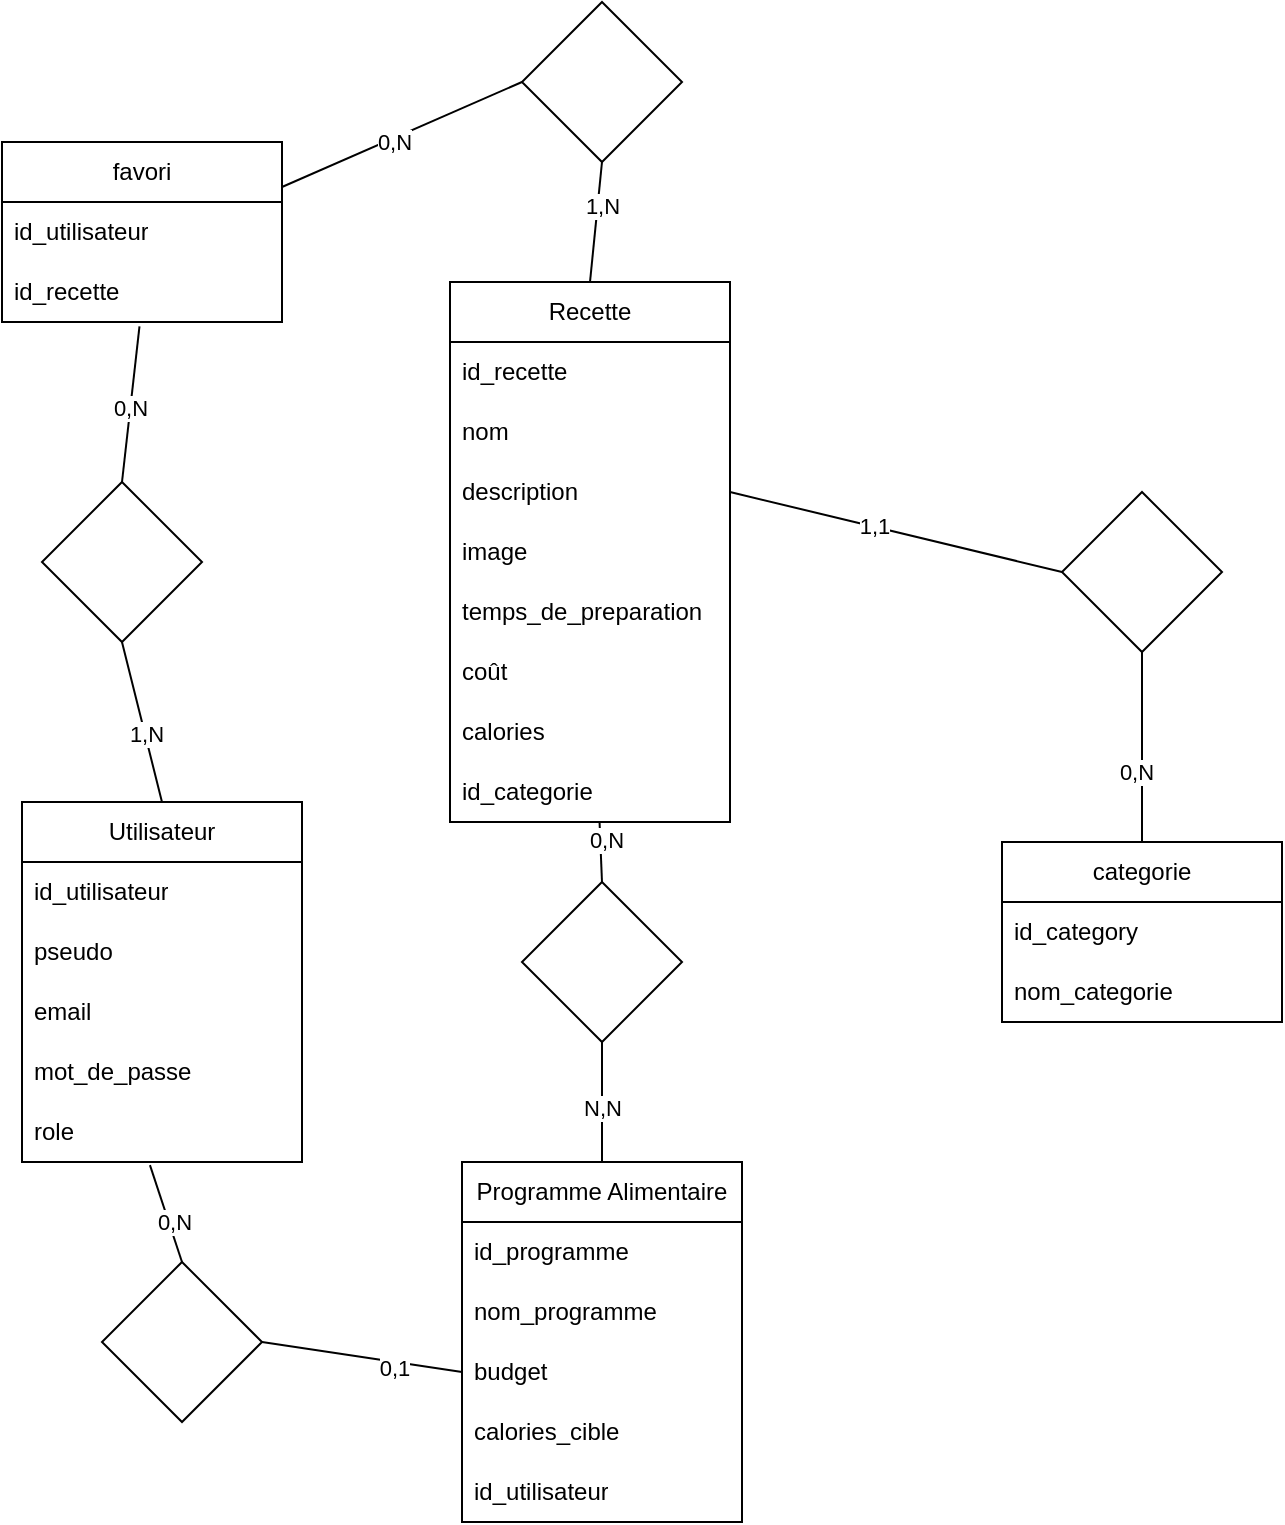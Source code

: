 <mxfile version="26.0.4">
  <diagram name="Page-1" id="ygcFmfasANPYHzWzQTW5">
    <mxGraphModel dx="1290" dy="1790" grid="1" gridSize="10" guides="1" tooltips="1" connect="1" arrows="1" fold="1" page="1" pageScale="1" pageWidth="827" pageHeight="1169" math="0" shadow="0">
      <root>
        <mxCell id="0" />
        <mxCell id="1" parent="0" />
        <mxCell id="SD5bwX04o9MKnAle38pQ-1" value="Utilisateur" style="swimlane;fontStyle=0;childLayout=stackLayout;horizontal=1;startSize=30;horizontalStack=0;resizeParent=1;resizeParentMax=0;resizeLast=0;collapsible=1;marginBottom=0;whiteSpace=wrap;html=1;" parent="1" vertex="1">
          <mxGeometry x="60" y="240" width="140" height="180" as="geometry" />
        </mxCell>
        <mxCell id="SD5bwX04o9MKnAle38pQ-2" value="id_utilisateur" style="text;strokeColor=none;fillColor=none;align=left;verticalAlign=middle;spacingLeft=4;spacingRight=4;overflow=hidden;points=[[0,0.5],[1,0.5]];portConstraint=eastwest;rotatable=0;whiteSpace=wrap;html=1;" parent="SD5bwX04o9MKnAle38pQ-1" vertex="1">
          <mxGeometry y="30" width="140" height="30" as="geometry" />
        </mxCell>
        <mxCell id="SD5bwX04o9MKnAle38pQ-3" value="pseudo" style="text;strokeColor=none;fillColor=none;align=left;verticalAlign=middle;spacingLeft=4;spacingRight=4;overflow=hidden;points=[[0,0.5],[1,0.5]];portConstraint=eastwest;rotatable=0;whiteSpace=wrap;html=1;" parent="SD5bwX04o9MKnAle38pQ-1" vertex="1">
          <mxGeometry y="60" width="140" height="30" as="geometry" />
        </mxCell>
        <mxCell id="SD5bwX04o9MKnAle38pQ-4" value="email&lt;span style=&quot;color: rgba(0, 0, 0, 0); font-family: monospace; font-size: 0px; text-wrap: nowrap;&quot;&gt;%3CmxGraphModel%3E%3Croot%3E%3CmxCell%20id%3D%220%22%2F%3E%3CmxCell%20id%3D%221%22%20parent%3D%220%22%2F%3E%3CmxCell%20id%3D%222%22%20value%3D%22Utilisateur%22%20style%3D%22swimlane%3BfontStyle%3D0%3BchildLayout%3DstackLayout%3Bhorizontal%3D1%3BstartSize%3D30%3BhorizontalStack%3D0%3BresizeParent%3D1%3BresizeParentMax%3D0%3BresizeLast%3D0%3Bcollapsible%3D1%3BmarginBottom%3D0%3BwhiteSpace%3Dwrap%3Bhtml%3D1%3B%22%20vertex%3D%221%22%20parent%3D%221%22%3E%3CmxGeometry%20x%3D%2270%22%20y%3D%22230%22%20width%3D%22140%22%20height%3D%22120%22%20as%3D%22geometry%22%2F%3E%3C%2FmxCell%3E%3CmxCell%20id%3D%223%22%20value%3D%22Item%201%22%20style%3D%22text%3BstrokeColor%3Dnone%3BfillColor%3Dnone%3Balign%3Dleft%3BverticalAlign%3Dmiddle%3BspacingLeft%3D4%3BspacingRight%3D4%3Boverflow%3Dhidden%3Bpoints%3D%5B%5B0%2C0.5%5D%2C%5B1%2C0.5%5D%5D%3BportConstraint%3Deastwest%3Brotatable%3D0%3BwhiteSpace%3Dwrap%3Bhtml%3D1%3B%22%20vertex%3D%221%22%20parent%3D%222%22%3E%3CmxGeometry%20y%3D%2230%22%20width%3D%22140%22%20height%3D%2230%22%20as%3D%22geometry%22%2F%3E%3C%2FmxCell%3E%3CmxCell%20id%3D%224%22%20value%3D%22Item%202%22%20style%3D%22text%3BstrokeColor%3Dnone%3BfillColor%3Dnone%3Balign%3Dleft%3BverticalAlign%3Dmiddle%3BspacingLeft%3D4%3BspacingRight%3D4%3Boverflow%3Dhidden%3Bpoints%3D%5B%5B0%2C0.5%5D%2C%5B1%2C0.5%5D%5D%3BportConstraint%3Deastwest%3Brotatable%3D0%3BwhiteSpace%3Dwrap%3Bhtml%3D1%3B%22%20vertex%3D%221%22%20parent%3D%222%22%3E%3CmxGeometry%20y%3D%2260%22%20width%3D%22140%22%20height%3D%2230%22%20as%3D%22geometry%22%2F%3E%3C%2FmxCell%3E%3CmxCell%20id%3D%225%22%20value%3D%22Item%203%22%20style%3D%22text%3BstrokeColor%3Dnone%3BfillColor%3Dnone%3Balign%3Dleft%3BverticalAlign%3Dmiddle%3BspacingLeft%3D4%3BspacingRight%3D4%3Boverflow%3Dhidden%3Bpoints%3D%5B%5B0%2C0.5%5D%2C%5B1%2C0.5%5D%5D%3BportConstraint%3Deastwest%3Brotatable%3D0%3BwhiteSpace%3Dwrap%3Bhtml%3D1%3B%22%20vertex%3D%221%22%20parent%3D%222%22%3E%3CmxGeometry%20y%3D%2290%22%20width%3D%22140%22%20height%3D%2230%22%20as%3D%22geometry%22%2F%3E%3C%2FmxCell%3E%3C%2Froot%3E%3C%2FmxGraphModel%3E&lt;/span&gt;" style="text;strokeColor=none;fillColor=none;align=left;verticalAlign=middle;spacingLeft=4;spacingRight=4;overflow=hidden;points=[[0,0.5],[1,0.5]];portConstraint=eastwest;rotatable=0;whiteSpace=wrap;html=1;" parent="SD5bwX04o9MKnAle38pQ-1" vertex="1">
          <mxGeometry y="90" width="140" height="30" as="geometry" />
        </mxCell>
        <mxCell id="SD5bwX04o9MKnAle38pQ-29" value="mot_de_passe" style="text;strokeColor=none;fillColor=none;align=left;verticalAlign=middle;spacingLeft=4;spacingRight=4;overflow=hidden;points=[[0,0.5],[1,0.5]];portConstraint=eastwest;rotatable=0;whiteSpace=wrap;html=1;" parent="SD5bwX04o9MKnAle38pQ-1" vertex="1">
          <mxGeometry y="120" width="140" height="30" as="geometry" />
        </mxCell>
        <mxCell id="IqVZ1ahWiYKcZXxAhWjn-21" value="role" style="text;strokeColor=none;fillColor=none;align=left;verticalAlign=middle;spacingLeft=4;spacingRight=4;overflow=hidden;points=[[0,0.5],[1,0.5]];portConstraint=eastwest;rotatable=0;whiteSpace=wrap;html=1;" parent="SD5bwX04o9MKnAle38pQ-1" vertex="1">
          <mxGeometry y="150" width="140" height="30" as="geometry" />
        </mxCell>
        <mxCell id="SD5bwX04o9MKnAle38pQ-5" value="categorie" style="swimlane;fontStyle=0;childLayout=stackLayout;horizontal=1;startSize=30;horizontalStack=0;resizeParent=1;resizeParentMax=0;resizeLast=0;collapsible=1;marginBottom=0;whiteSpace=wrap;html=1;" parent="1" vertex="1">
          <mxGeometry x="550" y="260" width="140" height="90" as="geometry" />
        </mxCell>
        <mxCell id="SD5bwX04o9MKnAle38pQ-6" value="id_category" style="text;strokeColor=none;fillColor=none;align=left;verticalAlign=middle;spacingLeft=4;spacingRight=4;overflow=hidden;points=[[0,0.5],[1,0.5]];portConstraint=eastwest;rotatable=0;whiteSpace=wrap;html=1;" parent="SD5bwX04o9MKnAle38pQ-5" vertex="1">
          <mxGeometry y="30" width="140" height="30" as="geometry" />
        </mxCell>
        <mxCell id="SD5bwX04o9MKnAle38pQ-7" value="nom_categorie" style="text;strokeColor=none;fillColor=none;align=left;verticalAlign=middle;spacingLeft=4;spacingRight=4;overflow=hidden;points=[[0,0.5],[1,0.5]];portConstraint=eastwest;rotatable=0;whiteSpace=wrap;html=1;" parent="SD5bwX04o9MKnAle38pQ-5" vertex="1">
          <mxGeometry y="60" width="140" height="30" as="geometry" />
        </mxCell>
        <mxCell id="SD5bwX04o9MKnAle38pQ-9" value="Programme Alimentaire" style="swimlane;fontStyle=0;childLayout=stackLayout;horizontal=1;startSize=30;horizontalStack=0;resizeParent=1;resizeParentMax=0;resizeLast=0;collapsible=1;marginBottom=0;whiteSpace=wrap;html=1;" parent="1" vertex="1">
          <mxGeometry x="280" y="420" width="140" height="180" as="geometry" />
        </mxCell>
        <mxCell id="SD5bwX04o9MKnAle38pQ-10" value="id_programme" style="text;strokeColor=none;fillColor=none;align=left;verticalAlign=middle;spacingLeft=4;spacingRight=4;overflow=hidden;points=[[0,0.5],[1,0.5]];portConstraint=eastwest;rotatable=0;whiteSpace=wrap;html=1;" parent="SD5bwX04o9MKnAle38pQ-9" vertex="1">
          <mxGeometry y="30" width="140" height="30" as="geometry" />
        </mxCell>
        <mxCell id="SD5bwX04o9MKnAle38pQ-11" value="nom_programme" style="text;strokeColor=none;fillColor=none;align=left;verticalAlign=middle;spacingLeft=4;spacingRight=4;overflow=hidden;points=[[0,0.5],[1,0.5]];portConstraint=eastwest;rotatable=0;whiteSpace=wrap;html=1;" parent="SD5bwX04o9MKnAle38pQ-9" vertex="1">
          <mxGeometry y="60" width="140" height="30" as="geometry" />
        </mxCell>
        <mxCell id="SD5bwX04o9MKnAle38pQ-12" value="budget" style="text;strokeColor=none;fillColor=none;align=left;verticalAlign=middle;spacingLeft=4;spacingRight=4;overflow=hidden;points=[[0,0.5],[1,0.5]];portConstraint=eastwest;rotatable=0;whiteSpace=wrap;html=1;" parent="SD5bwX04o9MKnAle38pQ-9" vertex="1">
          <mxGeometry y="90" width="140" height="30" as="geometry" />
        </mxCell>
        <mxCell id="IqVZ1ahWiYKcZXxAhWjn-1" value="calories_cible" style="text;strokeColor=none;fillColor=none;align=left;verticalAlign=middle;spacingLeft=4;spacingRight=4;overflow=hidden;points=[[0,0.5],[1,0.5]];portConstraint=eastwest;rotatable=0;whiteSpace=wrap;html=1;" parent="SD5bwX04o9MKnAle38pQ-9" vertex="1">
          <mxGeometry y="120" width="140" height="30" as="geometry" />
        </mxCell>
        <mxCell id="IqVZ1ahWiYKcZXxAhWjn-2" value="id_utilisateur" style="text;strokeColor=none;fillColor=none;align=left;verticalAlign=middle;spacingLeft=4;spacingRight=4;overflow=hidden;points=[[0,0.5],[1,0.5]];portConstraint=eastwest;rotatable=0;whiteSpace=wrap;html=1;" parent="SD5bwX04o9MKnAle38pQ-9" vertex="1">
          <mxGeometry y="150" width="140" height="30" as="geometry" />
        </mxCell>
        <mxCell id="SD5bwX04o9MKnAle38pQ-13" value="Recette" style="swimlane;fontStyle=0;childLayout=stackLayout;horizontal=1;startSize=30;horizontalStack=0;resizeParent=1;resizeParentMax=0;resizeLast=0;collapsible=1;marginBottom=0;whiteSpace=wrap;html=1;" parent="1" vertex="1">
          <mxGeometry x="274" y="-20" width="140" height="270" as="geometry" />
        </mxCell>
        <mxCell id="SD5bwX04o9MKnAle38pQ-14" value="id_recette" style="text;strokeColor=none;fillColor=none;align=left;verticalAlign=middle;spacingLeft=4;spacingRight=4;overflow=hidden;points=[[0,0.5],[1,0.5]];portConstraint=eastwest;rotatable=0;whiteSpace=wrap;html=1;" parent="SD5bwX04o9MKnAle38pQ-13" vertex="1">
          <mxGeometry y="30" width="140" height="30" as="geometry" />
        </mxCell>
        <mxCell id="SD5bwX04o9MKnAle38pQ-15" value="nom" style="text;strokeColor=none;fillColor=none;align=left;verticalAlign=middle;spacingLeft=4;spacingRight=4;overflow=hidden;points=[[0,0.5],[1,0.5]];portConstraint=eastwest;rotatable=0;whiteSpace=wrap;html=1;" parent="SD5bwX04o9MKnAle38pQ-13" vertex="1">
          <mxGeometry y="60" width="140" height="30" as="geometry" />
        </mxCell>
        <mxCell id="SD5bwX04o9MKnAle38pQ-16" value="description" style="text;strokeColor=none;fillColor=none;align=left;verticalAlign=middle;spacingLeft=4;spacingRight=4;overflow=hidden;points=[[0,0.5],[1,0.5]];portConstraint=eastwest;rotatable=0;whiteSpace=wrap;html=1;" parent="SD5bwX04o9MKnAle38pQ-13" vertex="1">
          <mxGeometry y="90" width="140" height="30" as="geometry" />
        </mxCell>
        <mxCell id="s8A4rIXQkTs4OHrO-Vn1-1" value="image" style="text;strokeColor=none;fillColor=none;align=left;verticalAlign=middle;spacingLeft=4;spacingRight=4;overflow=hidden;points=[[0,0.5],[1,0.5]];portConstraint=eastwest;rotatable=0;whiteSpace=wrap;html=1;" vertex="1" parent="SD5bwX04o9MKnAle38pQ-13">
          <mxGeometry y="120" width="140" height="30" as="geometry" />
        </mxCell>
        <mxCell id="SD5bwX04o9MKnAle38pQ-31" value="temps_de_preparation" style="text;strokeColor=none;fillColor=none;align=left;verticalAlign=middle;spacingLeft=4;spacingRight=4;overflow=hidden;points=[[0,0.5],[1,0.5]];portConstraint=eastwest;rotatable=0;whiteSpace=wrap;html=1;" parent="SD5bwX04o9MKnAle38pQ-13" vertex="1">
          <mxGeometry y="150" width="140" height="30" as="geometry" />
        </mxCell>
        <mxCell id="s8A4rIXQkTs4OHrO-Vn1-2" value="coût" style="text;strokeColor=none;fillColor=none;align=left;verticalAlign=middle;spacingLeft=4;spacingRight=4;overflow=hidden;points=[[0,0.5],[1,0.5]];portConstraint=eastwest;rotatable=0;whiteSpace=wrap;html=1;" vertex="1" parent="SD5bwX04o9MKnAle38pQ-13">
          <mxGeometry y="180" width="140" height="30" as="geometry" />
        </mxCell>
        <mxCell id="SD5bwX04o9MKnAle38pQ-32" value="calories" style="text;strokeColor=none;fillColor=none;align=left;verticalAlign=middle;spacingLeft=4;spacingRight=4;overflow=hidden;points=[[0,0.5],[1,0.5]];portConstraint=eastwest;rotatable=0;whiteSpace=wrap;html=1;" parent="SD5bwX04o9MKnAle38pQ-13" vertex="1">
          <mxGeometry y="210" width="140" height="30" as="geometry" />
        </mxCell>
        <mxCell id="IqVZ1ahWiYKcZXxAhWjn-8" value="id_categorie" style="text;strokeColor=none;fillColor=none;align=left;verticalAlign=middle;spacingLeft=4;spacingRight=4;overflow=hidden;points=[[0,0.5],[1,0.5]];portConstraint=eastwest;rotatable=0;whiteSpace=wrap;html=1;" parent="SD5bwX04o9MKnAle38pQ-13" vertex="1">
          <mxGeometry y="240" width="140" height="30" as="geometry" />
        </mxCell>
        <mxCell id="IqVZ1ahWiYKcZXxAhWjn-9" value="" style="rhombus;whiteSpace=wrap;html=1;" parent="1" vertex="1">
          <mxGeometry x="580" y="85" width="80" height="80" as="geometry" />
        </mxCell>
        <mxCell id="IqVZ1ahWiYKcZXxAhWjn-10" value="" style="endArrow=none;html=1;rounded=0;entryX=0.5;entryY=0;entryDx=0;entryDy=0;exitX=0.5;exitY=1;exitDx=0;exitDy=0;" parent="1" source="IqVZ1ahWiYKcZXxAhWjn-9" target="SD5bwX04o9MKnAle38pQ-5" edge="1">
          <mxGeometry width="50" height="50" relative="1" as="geometry">
            <mxPoint x="390" y="350" as="sourcePoint" />
            <mxPoint x="440" y="300" as="targetPoint" />
          </mxGeometry>
        </mxCell>
        <mxCell id="IqVZ1ahWiYKcZXxAhWjn-36" value="0,N" style="edgeLabel;html=1;align=center;verticalAlign=middle;resizable=0;points=[];" parent="IqVZ1ahWiYKcZXxAhWjn-10" vertex="1" connectable="0">
          <mxGeometry x="0.263" y="-3" relative="1" as="geometry">
            <mxPoint as="offset" />
          </mxGeometry>
        </mxCell>
        <mxCell id="IqVZ1ahWiYKcZXxAhWjn-11" value="" style="endArrow=none;html=1;rounded=0;entryX=0;entryY=0.5;entryDx=0;entryDy=0;exitX=1;exitY=0.5;exitDx=0;exitDy=0;" parent="1" edge="1">
          <mxGeometry width="50" height="50" relative="1" as="geometry">
            <mxPoint x="414" y="85" as="sourcePoint" />
            <mxPoint x="580" y="125" as="targetPoint" />
          </mxGeometry>
        </mxCell>
        <mxCell id="s8A4rIXQkTs4OHrO-Vn1-22" value="1,1" style="edgeLabel;html=1;align=center;verticalAlign=middle;resizable=0;points=[];" vertex="1" connectable="0" parent="IqVZ1ahWiYKcZXxAhWjn-11">
          <mxGeometry x="-0.136" y="1" relative="1" as="geometry">
            <mxPoint as="offset" />
          </mxGeometry>
        </mxCell>
        <mxCell id="IqVZ1ahWiYKcZXxAhWjn-12" value="" style="rhombus;whiteSpace=wrap;html=1;" parent="1" vertex="1">
          <mxGeometry x="100" y="470" width="80" height="80" as="geometry" />
        </mxCell>
        <mxCell id="IqVZ1ahWiYKcZXxAhWjn-13" value="" style="endArrow=none;html=1;rounded=0;exitX=0;exitY=0.5;exitDx=0;exitDy=0;entryX=1;entryY=0.5;entryDx=0;entryDy=0;" parent="1" source="SD5bwX04o9MKnAle38pQ-12" target="IqVZ1ahWiYKcZXxAhWjn-12" edge="1">
          <mxGeometry width="50" height="50" relative="1" as="geometry">
            <mxPoint x="390" y="350" as="sourcePoint" />
            <mxPoint x="440" y="300" as="targetPoint" />
          </mxGeometry>
        </mxCell>
        <mxCell id="IqVZ1ahWiYKcZXxAhWjn-39" value="0,1" style="edgeLabel;html=1;align=center;verticalAlign=middle;resizable=0;points=[];" parent="IqVZ1ahWiYKcZXxAhWjn-13" vertex="1" connectable="0">
          <mxGeometry x="-0.317" y="3" relative="1" as="geometry">
            <mxPoint as="offset" />
          </mxGeometry>
        </mxCell>
        <mxCell id="IqVZ1ahWiYKcZXxAhWjn-14" value="" style="endArrow=none;html=1;rounded=0;exitX=0.5;exitY=0;exitDx=0;exitDy=0;entryX=0.457;entryY=1.053;entryDx=0;entryDy=0;entryPerimeter=0;" parent="1" source="IqVZ1ahWiYKcZXxAhWjn-12" target="IqVZ1ahWiYKcZXxAhWjn-21" edge="1">
          <mxGeometry width="50" height="50" relative="1" as="geometry">
            <mxPoint x="390" y="350" as="sourcePoint" />
            <mxPoint x="440" y="300" as="targetPoint" />
          </mxGeometry>
        </mxCell>
        <mxCell id="IqVZ1ahWiYKcZXxAhWjn-40" value="0,N" style="edgeLabel;html=1;align=center;verticalAlign=middle;resizable=0;points=[];" parent="IqVZ1ahWiYKcZXxAhWjn-14" vertex="1" connectable="0">
          <mxGeometry x="-0.199" y="-2" relative="1" as="geometry">
            <mxPoint as="offset" />
          </mxGeometry>
        </mxCell>
        <mxCell id="IqVZ1ahWiYKcZXxAhWjn-23" value="" style="endArrow=none;html=1;rounded=0;exitX=0.5;exitY=0;exitDx=0;exitDy=0;entryX=0.5;entryY=1;entryDx=0;entryDy=0;" parent="1" source="SD5bwX04o9MKnAle38pQ-9" target="IqVZ1ahWiYKcZXxAhWjn-24" edge="1">
          <mxGeometry width="50" height="50" relative="1" as="geometry">
            <mxPoint x="400" y="430" as="sourcePoint" />
            <mxPoint x="400" y="370" as="targetPoint" />
          </mxGeometry>
        </mxCell>
        <mxCell id="IqVZ1ahWiYKcZXxAhWjn-38" value="N,N" style="edgeLabel;html=1;align=center;verticalAlign=middle;resizable=0;points=[];" parent="IqVZ1ahWiYKcZXxAhWjn-23" vertex="1" connectable="0">
          <mxGeometry x="-0.1" relative="1" as="geometry">
            <mxPoint as="offset" />
          </mxGeometry>
        </mxCell>
        <mxCell id="IqVZ1ahWiYKcZXxAhWjn-24" value="" style="rhombus;whiteSpace=wrap;html=1;" parent="1" vertex="1">
          <mxGeometry x="310" y="280" width="80" height="80" as="geometry" />
        </mxCell>
        <mxCell id="IqVZ1ahWiYKcZXxAhWjn-25" value="" style="endArrow=none;html=1;rounded=0;entryX=0.5;entryY=0;entryDx=0;entryDy=0;exitX=0.534;exitY=0.987;exitDx=0;exitDy=0;exitPerimeter=0;" parent="1" source="IqVZ1ahWiYKcZXxAhWjn-8" target="IqVZ1ahWiYKcZXxAhWjn-24" edge="1">
          <mxGeometry width="50" height="50" relative="1" as="geometry">
            <mxPoint x="390" y="350" as="sourcePoint" />
            <mxPoint x="440" y="300" as="targetPoint" />
          </mxGeometry>
        </mxCell>
        <mxCell id="IqVZ1ahWiYKcZXxAhWjn-37" value="0,N" style="edgeLabel;html=1;align=center;verticalAlign=middle;resizable=0;points=[];" parent="IqVZ1ahWiYKcZXxAhWjn-25" vertex="1" connectable="0">
          <mxGeometry x="-0.361" y="3" relative="1" as="geometry">
            <mxPoint as="offset" />
          </mxGeometry>
        </mxCell>
        <mxCell id="s8A4rIXQkTs4OHrO-Vn1-3" value="favori" style="swimlane;fontStyle=0;childLayout=stackLayout;horizontal=1;startSize=30;horizontalStack=0;resizeParent=1;resizeParentMax=0;resizeLast=0;collapsible=1;marginBottom=0;whiteSpace=wrap;html=1;" vertex="1" parent="1">
          <mxGeometry x="50" y="-90" width="140" height="90" as="geometry" />
        </mxCell>
        <mxCell id="s8A4rIXQkTs4OHrO-Vn1-4" value="id_utilisateur" style="text;strokeColor=none;fillColor=none;align=left;verticalAlign=middle;spacingLeft=4;spacingRight=4;overflow=hidden;points=[[0,0.5],[1,0.5]];portConstraint=eastwest;rotatable=0;whiteSpace=wrap;html=1;" vertex="1" parent="s8A4rIXQkTs4OHrO-Vn1-3">
          <mxGeometry y="30" width="140" height="30" as="geometry" />
        </mxCell>
        <mxCell id="s8A4rIXQkTs4OHrO-Vn1-5" value="id_recette" style="text;strokeColor=none;fillColor=none;align=left;verticalAlign=middle;spacingLeft=4;spacingRight=4;overflow=hidden;points=[[0,0.5],[1,0.5]];portConstraint=eastwest;rotatable=0;whiteSpace=wrap;html=1;" vertex="1" parent="s8A4rIXQkTs4OHrO-Vn1-3">
          <mxGeometry y="60" width="140" height="30" as="geometry" />
        </mxCell>
        <mxCell id="s8A4rIXQkTs4OHrO-Vn1-23" value="" style="rhombus;whiteSpace=wrap;html=1;" vertex="1" parent="1">
          <mxGeometry x="70" y="80" width="80" height="80" as="geometry" />
        </mxCell>
        <mxCell id="s8A4rIXQkTs4OHrO-Vn1-24" value="" style="endArrow=none;html=1;rounded=0;exitX=0.491;exitY=1.073;exitDx=0;exitDy=0;exitPerimeter=0;entryX=0.5;entryY=0;entryDx=0;entryDy=0;" edge="1" parent="1" source="s8A4rIXQkTs4OHrO-Vn1-5" target="s8A4rIXQkTs4OHrO-Vn1-23">
          <mxGeometry width="50" height="50" relative="1" as="geometry">
            <mxPoint x="430" y="140" as="sourcePoint" />
            <mxPoint x="480" y="90" as="targetPoint" />
          </mxGeometry>
        </mxCell>
        <mxCell id="s8A4rIXQkTs4OHrO-Vn1-36" value="0,N" style="edgeLabel;html=1;align=center;verticalAlign=middle;resizable=0;points=[];" vertex="1" connectable="0" parent="s8A4rIXQkTs4OHrO-Vn1-24">
          <mxGeometry x="0.029" relative="1" as="geometry">
            <mxPoint as="offset" />
          </mxGeometry>
        </mxCell>
        <mxCell id="s8A4rIXQkTs4OHrO-Vn1-25" value="" style="endArrow=none;html=1;rounded=0;exitX=0.5;exitY=1;exitDx=0;exitDy=0;entryX=0.5;entryY=0;entryDx=0;entryDy=0;" edge="1" parent="1" source="s8A4rIXQkTs4OHrO-Vn1-23" target="SD5bwX04o9MKnAle38pQ-1">
          <mxGeometry width="50" height="50" relative="1" as="geometry">
            <mxPoint x="430" y="140" as="sourcePoint" />
            <mxPoint x="480" y="90" as="targetPoint" />
          </mxGeometry>
        </mxCell>
        <mxCell id="s8A4rIXQkTs4OHrO-Vn1-27" value="1,N" style="edgeLabel;html=1;align=center;verticalAlign=middle;resizable=0;points=[];" vertex="1" connectable="0" parent="s8A4rIXQkTs4OHrO-Vn1-25">
          <mxGeometry x="0.158" relative="1" as="geometry">
            <mxPoint as="offset" />
          </mxGeometry>
        </mxCell>
        <mxCell id="s8A4rIXQkTs4OHrO-Vn1-30" value="" style="rhombus;whiteSpace=wrap;html=1;" vertex="1" parent="1">
          <mxGeometry x="310" y="-160" width="80" height="80" as="geometry" />
        </mxCell>
        <mxCell id="s8A4rIXQkTs4OHrO-Vn1-31" value="" style="endArrow=none;html=1;rounded=0;entryX=0;entryY=0.5;entryDx=0;entryDy=0;exitX=1;exitY=0.25;exitDx=0;exitDy=0;" edge="1" parent="1" source="s8A4rIXQkTs4OHrO-Vn1-3" target="s8A4rIXQkTs4OHrO-Vn1-30">
          <mxGeometry width="50" height="50" relative="1" as="geometry">
            <mxPoint x="430" y="40" as="sourcePoint" />
            <mxPoint x="480" y="-10" as="targetPoint" />
          </mxGeometry>
        </mxCell>
        <mxCell id="s8A4rIXQkTs4OHrO-Vn1-37" value="0,N" style="edgeLabel;html=1;align=center;verticalAlign=middle;resizable=0;points=[];" vertex="1" connectable="0" parent="s8A4rIXQkTs4OHrO-Vn1-31">
          <mxGeometry x="-0.08" y="-2" relative="1" as="geometry">
            <mxPoint as="offset" />
          </mxGeometry>
        </mxCell>
        <mxCell id="s8A4rIXQkTs4OHrO-Vn1-32" value="" style="endArrow=none;html=1;rounded=0;entryX=0.5;entryY=1;entryDx=0;entryDy=0;exitX=0.5;exitY=0;exitDx=0;exitDy=0;" edge="1" parent="1" source="SD5bwX04o9MKnAle38pQ-13" target="s8A4rIXQkTs4OHrO-Vn1-30">
          <mxGeometry width="50" height="50" relative="1" as="geometry">
            <mxPoint x="430" y="40" as="sourcePoint" />
            <mxPoint x="480" y="-10" as="targetPoint" />
          </mxGeometry>
        </mxCell>
        <mxCell id="s8A4rIXQkTs4OHrO-Vn1-34" value="1,N" style="edgeLabel;html=1;align=center;verticalAlign=middle;resizable=0;points=[];" vertex="1" connectable="0" parent="s8A4rIXQkTs4OHrO-Vn1-32">
          <mxGeometry x="0.3" y="-2" relative="1" as="geometry">
            <mxPoint as="offset" />
          </mxGeometry>
        </mxCell>
      </root>
    </mxGraphModel>
  </diagram>
</mxfile>

